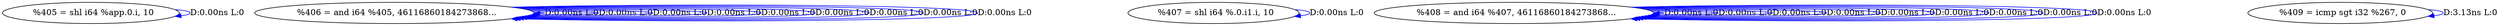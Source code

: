digraph {
Node0x3d17180[label="  %405 = shl i64 %app.0.i, 10"];
Node0x3d17180 -> Node0x3d17180[label="D:0.00ns L:0",color=blue];
Node0x3d17260[label="  %406 = and i64 %405, 46116860184273868..."];
Node0x3d17260 -> Node0x3d17260[label="D:0.00ns L:0",color=blue];
Node0x3d17260 -> Node0x3d17260[label="D:0.00ns L:0",color=blue];
Node0x3d17260 -> Node0x3d17260[label="D:0.00ns L:0",color=blue];
Node0x3d17260 -> Node0x3d17260[label="D:0.00ns L:0",color=blue];
Node0x3d17260 -> Node0x3d17260[label="D:0.00ns L:0",color=blue];
Node0x3d17260 -> Node0x3d17260[label="D:0.00ns L:0",color=blue];
Node0x3d17260 -> Node0x3d17260[label="D:0.00ns L:0",color=blue];
Node0x3d17260 -> Node0x3d17260[label="D:0.00ns L:0",color=blue];
Node0x3d17260 -> Node0x3d17260[label="D:0.00ns L:0",color=blue];
Node0x3d17340[label="  %407 = shl i64 %.0.i1.i, 10"];
Node0x3d17340 -> Node0x3d17340[label="D:0.00ns L:0",color=blue];
Node0x3d17420[label="  %408 = and i64 %407, 46116860184273868..."];
Node0x3d17420 -> Node0x3d17420[label="D:0.00ns L:0",color=blue];
Node0x3d17420 -> Node0x3d17420[label="D:0.00ns L:0",color=blue];
Node0x3d17420 -> Node0x3d17420[label="D:0.00ns L:0",color=blue];
Node0x3d17420 -> Node0x3d17420[label="D:0.00ns L:0",color=blue];
Node0x3d17420 -> Node0x3d17420[label="D:0.00ns L:0",color=blue];
Node0x3d17420 -> Node0x3d17420[label="D:0.00ns L:0",color=blue];
Node0x3d17420 -> Node0x3d17420[label="D:0.00ns L:0",color=blue];
Node0x3d17420 -> Node0x3d17420[label="D:0.00ns L:0",color=blue];
Node0x3d17420 -> Node0x3d17420[label="D:0.00ns L:0",color=blue];
Node0x3d17500[label="  %409 = icmp sgt i32 %267, 0"];
Node0x3d17500 -> Node0x3d17500[label="D:3.13ns L:0",color=blue];
}
